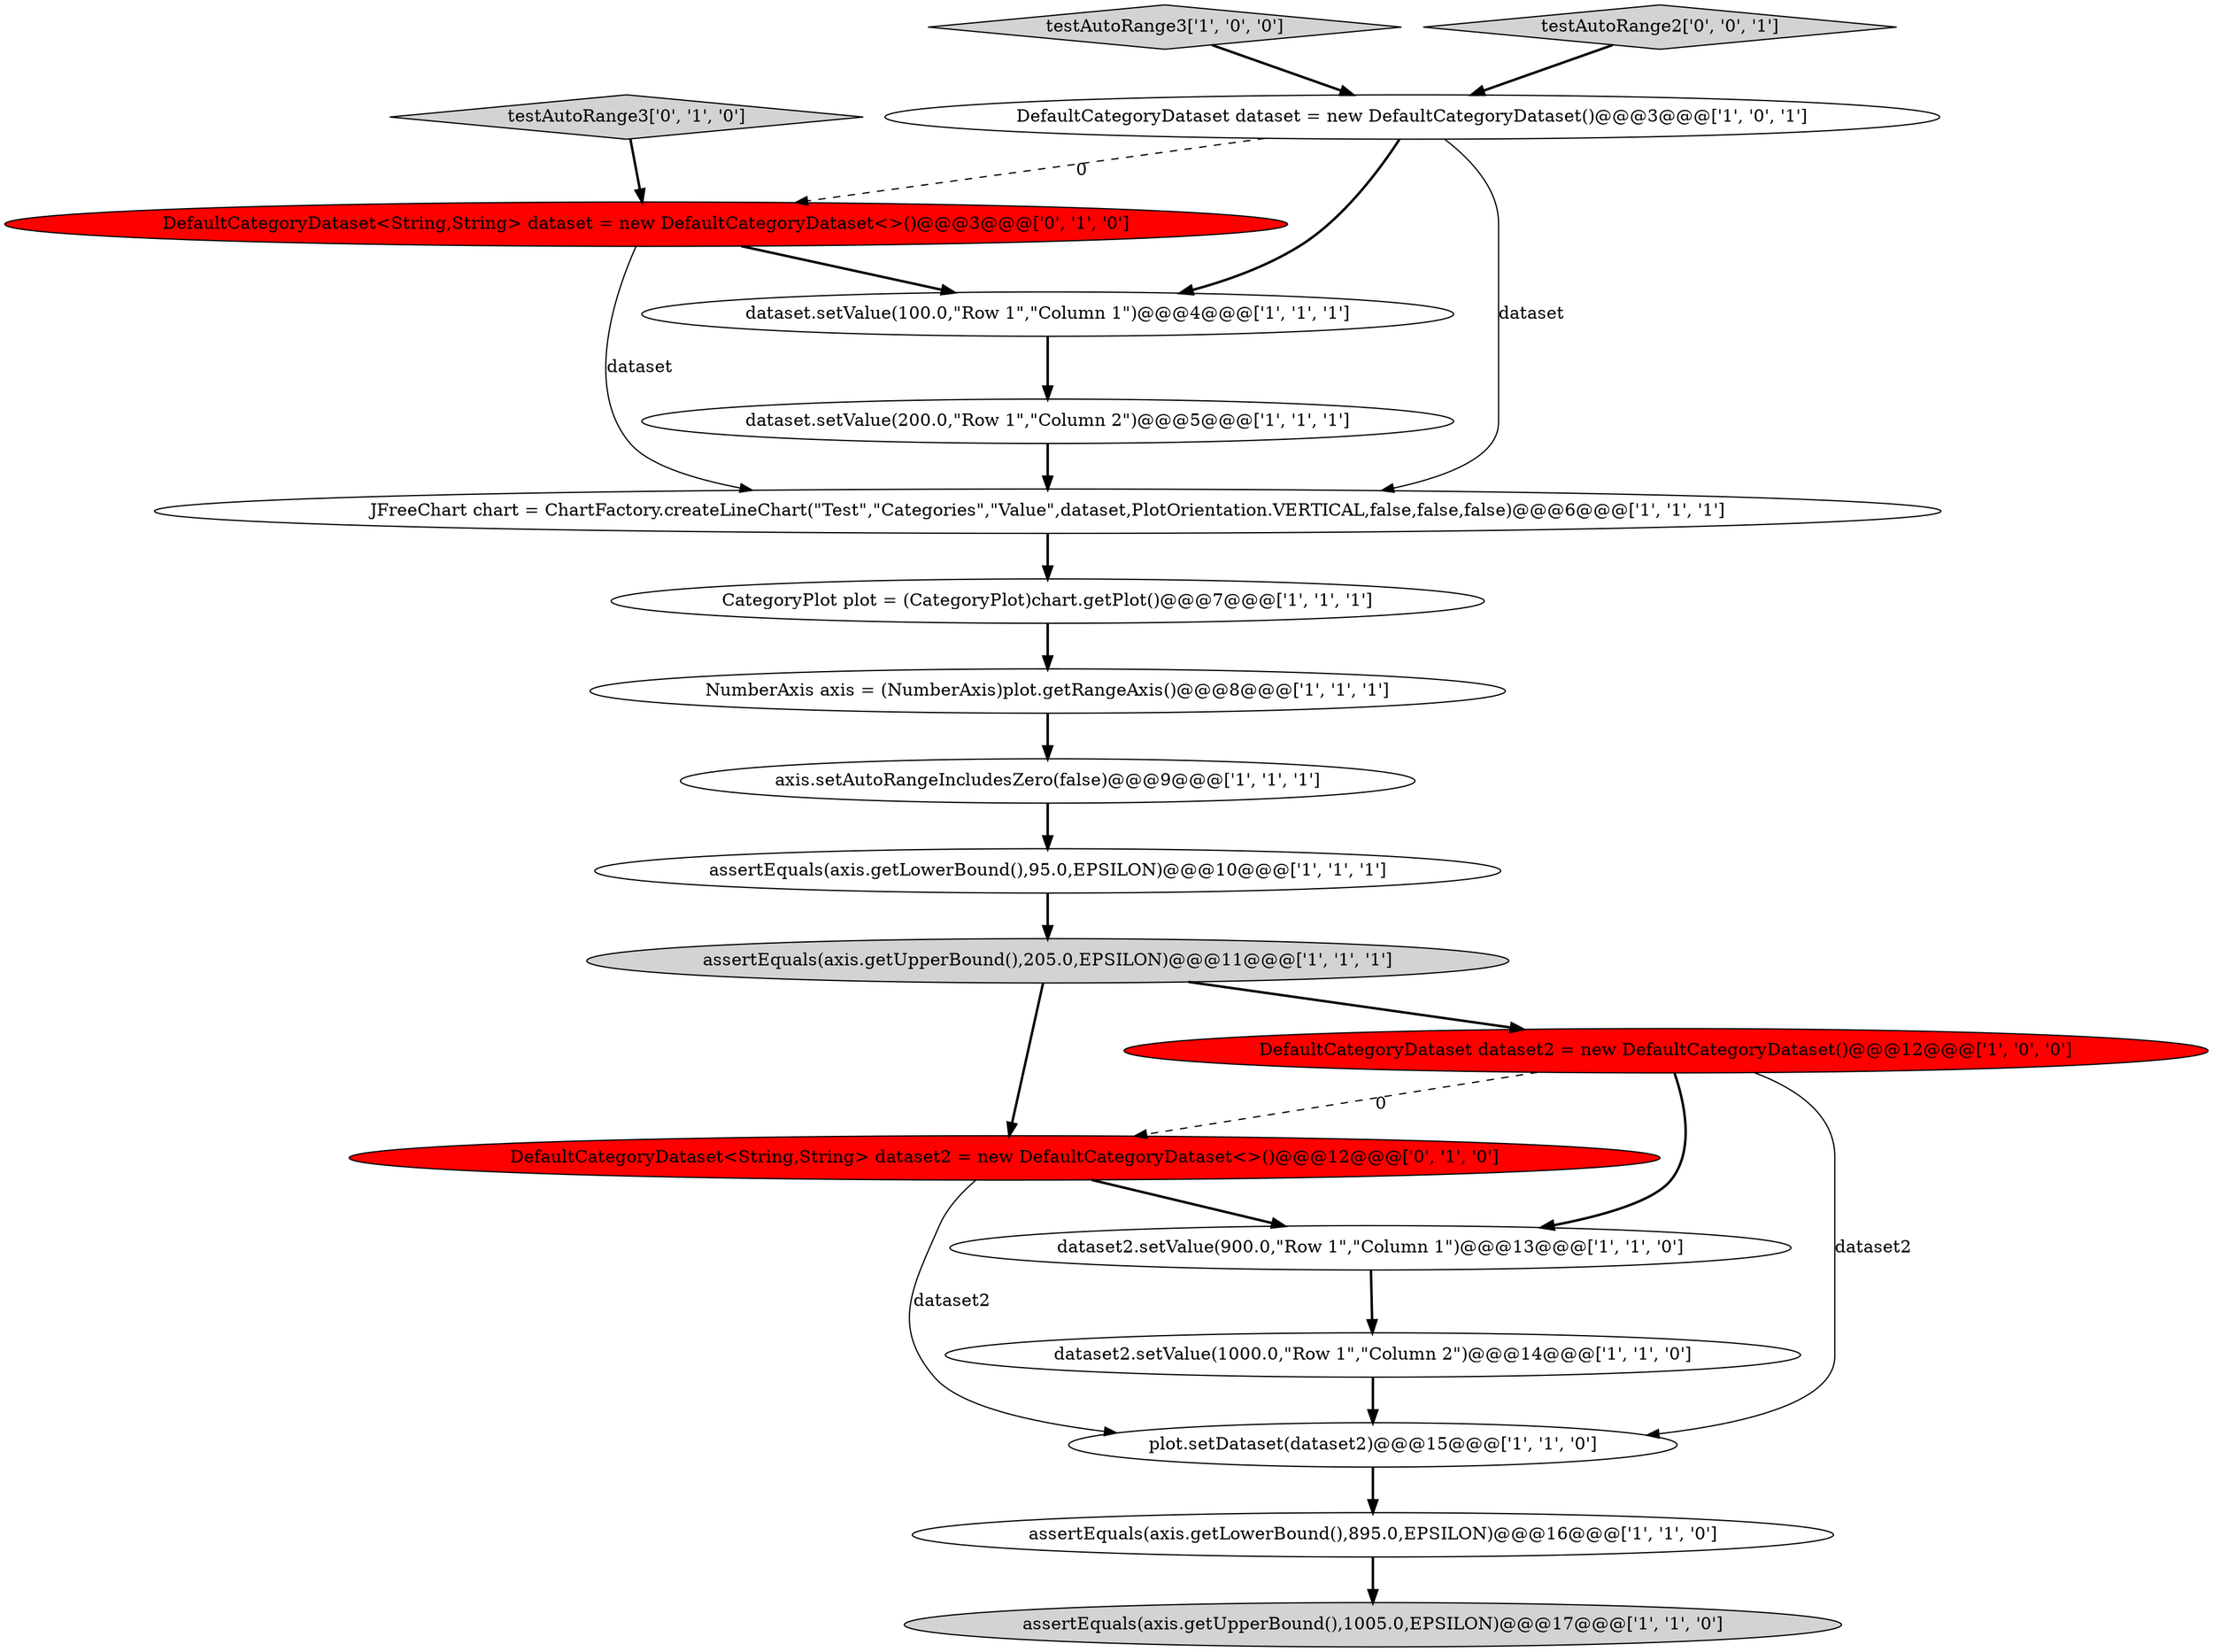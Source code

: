 digraph {
7 [style = filled, label = "testAutoRange3['1', '0', '0']", fillcolor = lightgray, shape = diamond image = "AAA0AAABBB1BBB"];
2 [style = filled, label = "assertEquals(axis.getLowerBound(),95.0,EPSILON)@@@10@@@['1', '1', '1']", fillcolor = white, shape = ellipse image = "AAA0AAABBB1BBB"];
18 [style = filled, label = "DefaultCategoryDataset<String,String> dataset2 = new DefaultCategoryDataset<>()@@@12@@@['0', '1', '0']", fillcolor = red, shape = ellipse image = "AAA1AAABBB2BBB"];
12 [style = filled, label = "dataset2.setValue(1000.0,\"Row 1\",\"Column 2\")@@@14@@@['1', '1', '0']", fillcolor = white, shape = ellipse image = "AAA0AAABBB1BBB"];
1 [style = filled, label = "JFreeChart chart = ChartFactory.createLineChart(\"Test\",\"Categories\",\"Value\",dataset,PlotOrientation.VERTICAL,false,false,false)@@@6@@@['1', '1', '1']", fillcolor = white, shape = ellipse image = "AAA0AAABBB1BBB"];
0 [style = filled, label = "DefaultCategoryDataset dataset = new DefaultCategoryDataset()@@@3@@@['1', '0', '1']", fillcolor = white, shape = ellipse image = "AAA0AAABBB1BBB"];
9 [style = filled, label = "CategoryPlot plot = (CategoryPlot)chart.getPlot()@@@7@@@['1', '1', '1']", fillcolor = white, shape = ellipse image = "AAA0AAABBB1BBB"];
15 [style = filled, label = "dataset.setValue(200.0,\"Row 1\",\"Column 2\")@@@5@@@['1', '1', '1']", fillcolor = white, shape = ellipse image = "AAA0AAABBB1BBB"];
16 [style = filled, label = "DefaultCategoryDataset<String,String> dataset = new DefaultCategoryDataset<>()@@@3@@@['0', '1', '0']", fillcolor = red, shape = ellipse image = "AAA1AAABBB2BBB"];
6 [style = filled, label = "assertEquals(axis.getLowerBound(),895.0,EPSILON)@@@16@@@['1', '1', '0']", fillcolor = white, shape = ellipse image = "AAA0AAABBB1BBB"];
8 [style = filled, label = "DefaultCategoryDataset dataset2 = new DefaultCategoryDataset()@@@12@@@['1', '0', '0']", fillcolor = red, shape = ellipse image = "AAA1AAABBB1BBB"];
11 [style = filled, label = "dataset2.setValue(900.0,\"Row 1\",\"Column 1\")@@@13@@@['1', '1', '0']", fillcolor = white, shape = ellipse image = "AAA0AAABBB1BBB"];
3 [style = filled, label = "dataset.setValue(100.0,\"Row 1\",\"Column 1\")@@@4@@@['1', '1', '1']", fillcolor = white, shape = ellipse image = "AAA0AAABBB1BBB"];
13 [style = filled, label = "assertEquals(axis.getUpperBound(),205.0,EPSILON)@@@11@@@['1', '1', '1']", fillcolor = lightgray, shape = ellipse image = "AAA0AAABBB1BBB"];
19 [style = filled, label = "testAutoRange2['0', '0', '1']", fillcolor = lightgray, shape = diamond image = "AAA0AAABBB3BBB"];
5 [style = filled, label = "plot.setDataset(dataset2)@@@15@@@['1', '1', '0']", fillcolor = white, shape = ellipse image = "AAA0AAABBB1BBB"];
4 [style = filled, label = "assertEquals(axis.getUpperBound(),1005.0,EPSILON)@@@17@@@['1', '1', '0']", fillcolor = lightgray, shape = ellipse image = "AAA0AAABBB1BBB"];
14 [style = filled, label = "axis.setAutoRangeIncludesZero(false)@@@9@@@['1', '1', '1']", fillcolor = white, shape = ellipse image = "AAA0AAABBB1BBB"];
10 [style = filled, label = "NumberAxis axis = (NumberAxis)plot.getRangeAxis()@@@8@@@['1', '1', '1']", fillcolor = white, shape = ellipse image = "AAA0AAABBB1BBB"];
17 [style = filled, label = "testAutoRange3['0', '1', '0']", fillcolor = lightgray, shape = diamond image = "AAA0AAABBB2BBB"];
0->3 [style = bold, label=""];
16->3 [style = bold, label=""];
12->5 [style = bold, label=""];
10->14 [style = bold, label=""];
0->1 [style = solid, label="dataset"];
18->11 [style = bold, label=""];
0->16 [style = dashed, label="0"];
18->5 [style = solid, label="dataset2"];
11->12 [style = bold, label=""];
3->15 [style = bold, label=""];
7->0 [style = bold, label=""];
9->10 [style = bold, label=""];
1->9 [style = bold, label=""];
19->0 [style = bold, label=""];
8->5 [style = solid, label="dataset2"];
2->13 [style = bold, label=""];
16->1 [style = solid, label="dataset"];
6->4 [style = bold, label=""];
5->6 [style = bold, label=""];
8->18 [style = dashed, label="0"];
14->2 [style = bold, label=""];
13->8 [style = bold, label=""];
8->11 [style = bold, label=""];
17->16 [style = bold, label=""];
13->18 [style = bold, label=""];
15->1 [style = bold, label=""];
}
